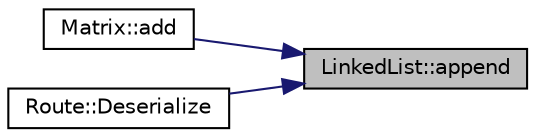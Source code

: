 digraph "LinkedList::append"
{
 // LATEX_PDF_SIZE
  edge [fontname="Helvetica",fontsize="10",labelfontname="Helvetica",labelfontsize="10"];
  node [fontname="Helvetica",fontsize="10",shape=record];
  rankdir="RL";
  Node1 [label="LinkedList::append",height=0.2,width=0.4,color="black", fillcolor="grey75", style="filled", fontcolor="black",tooltip=" "];
  Node1 -> Node2 [dir="back",color="midnightblue",fontsize="10",style="solid",fontname="Helvetica"];
  Node2 [label="Matrix::add",height=0.2,width=0.4,color="black", fillcolor="white", style="filled",URL="$class_matrix.html#a4137afb9cad774ac8e3b8563b1a5aca4",tooltip=" "];
  Node1 -> Node3 [dir="back",color="midnightblue",fontsize="10",style="solid",fontname="Helvetica"];
  Node3 [label="Route::Deserialize",height=0.2,width=0.4,color="black", fillcolor="white", style="filled",URL="$class_route.html#aba2235e55fcc4b68b2c08d00f92d77dd",tooltip="Method for loading the information of a json string into the object."];
}
